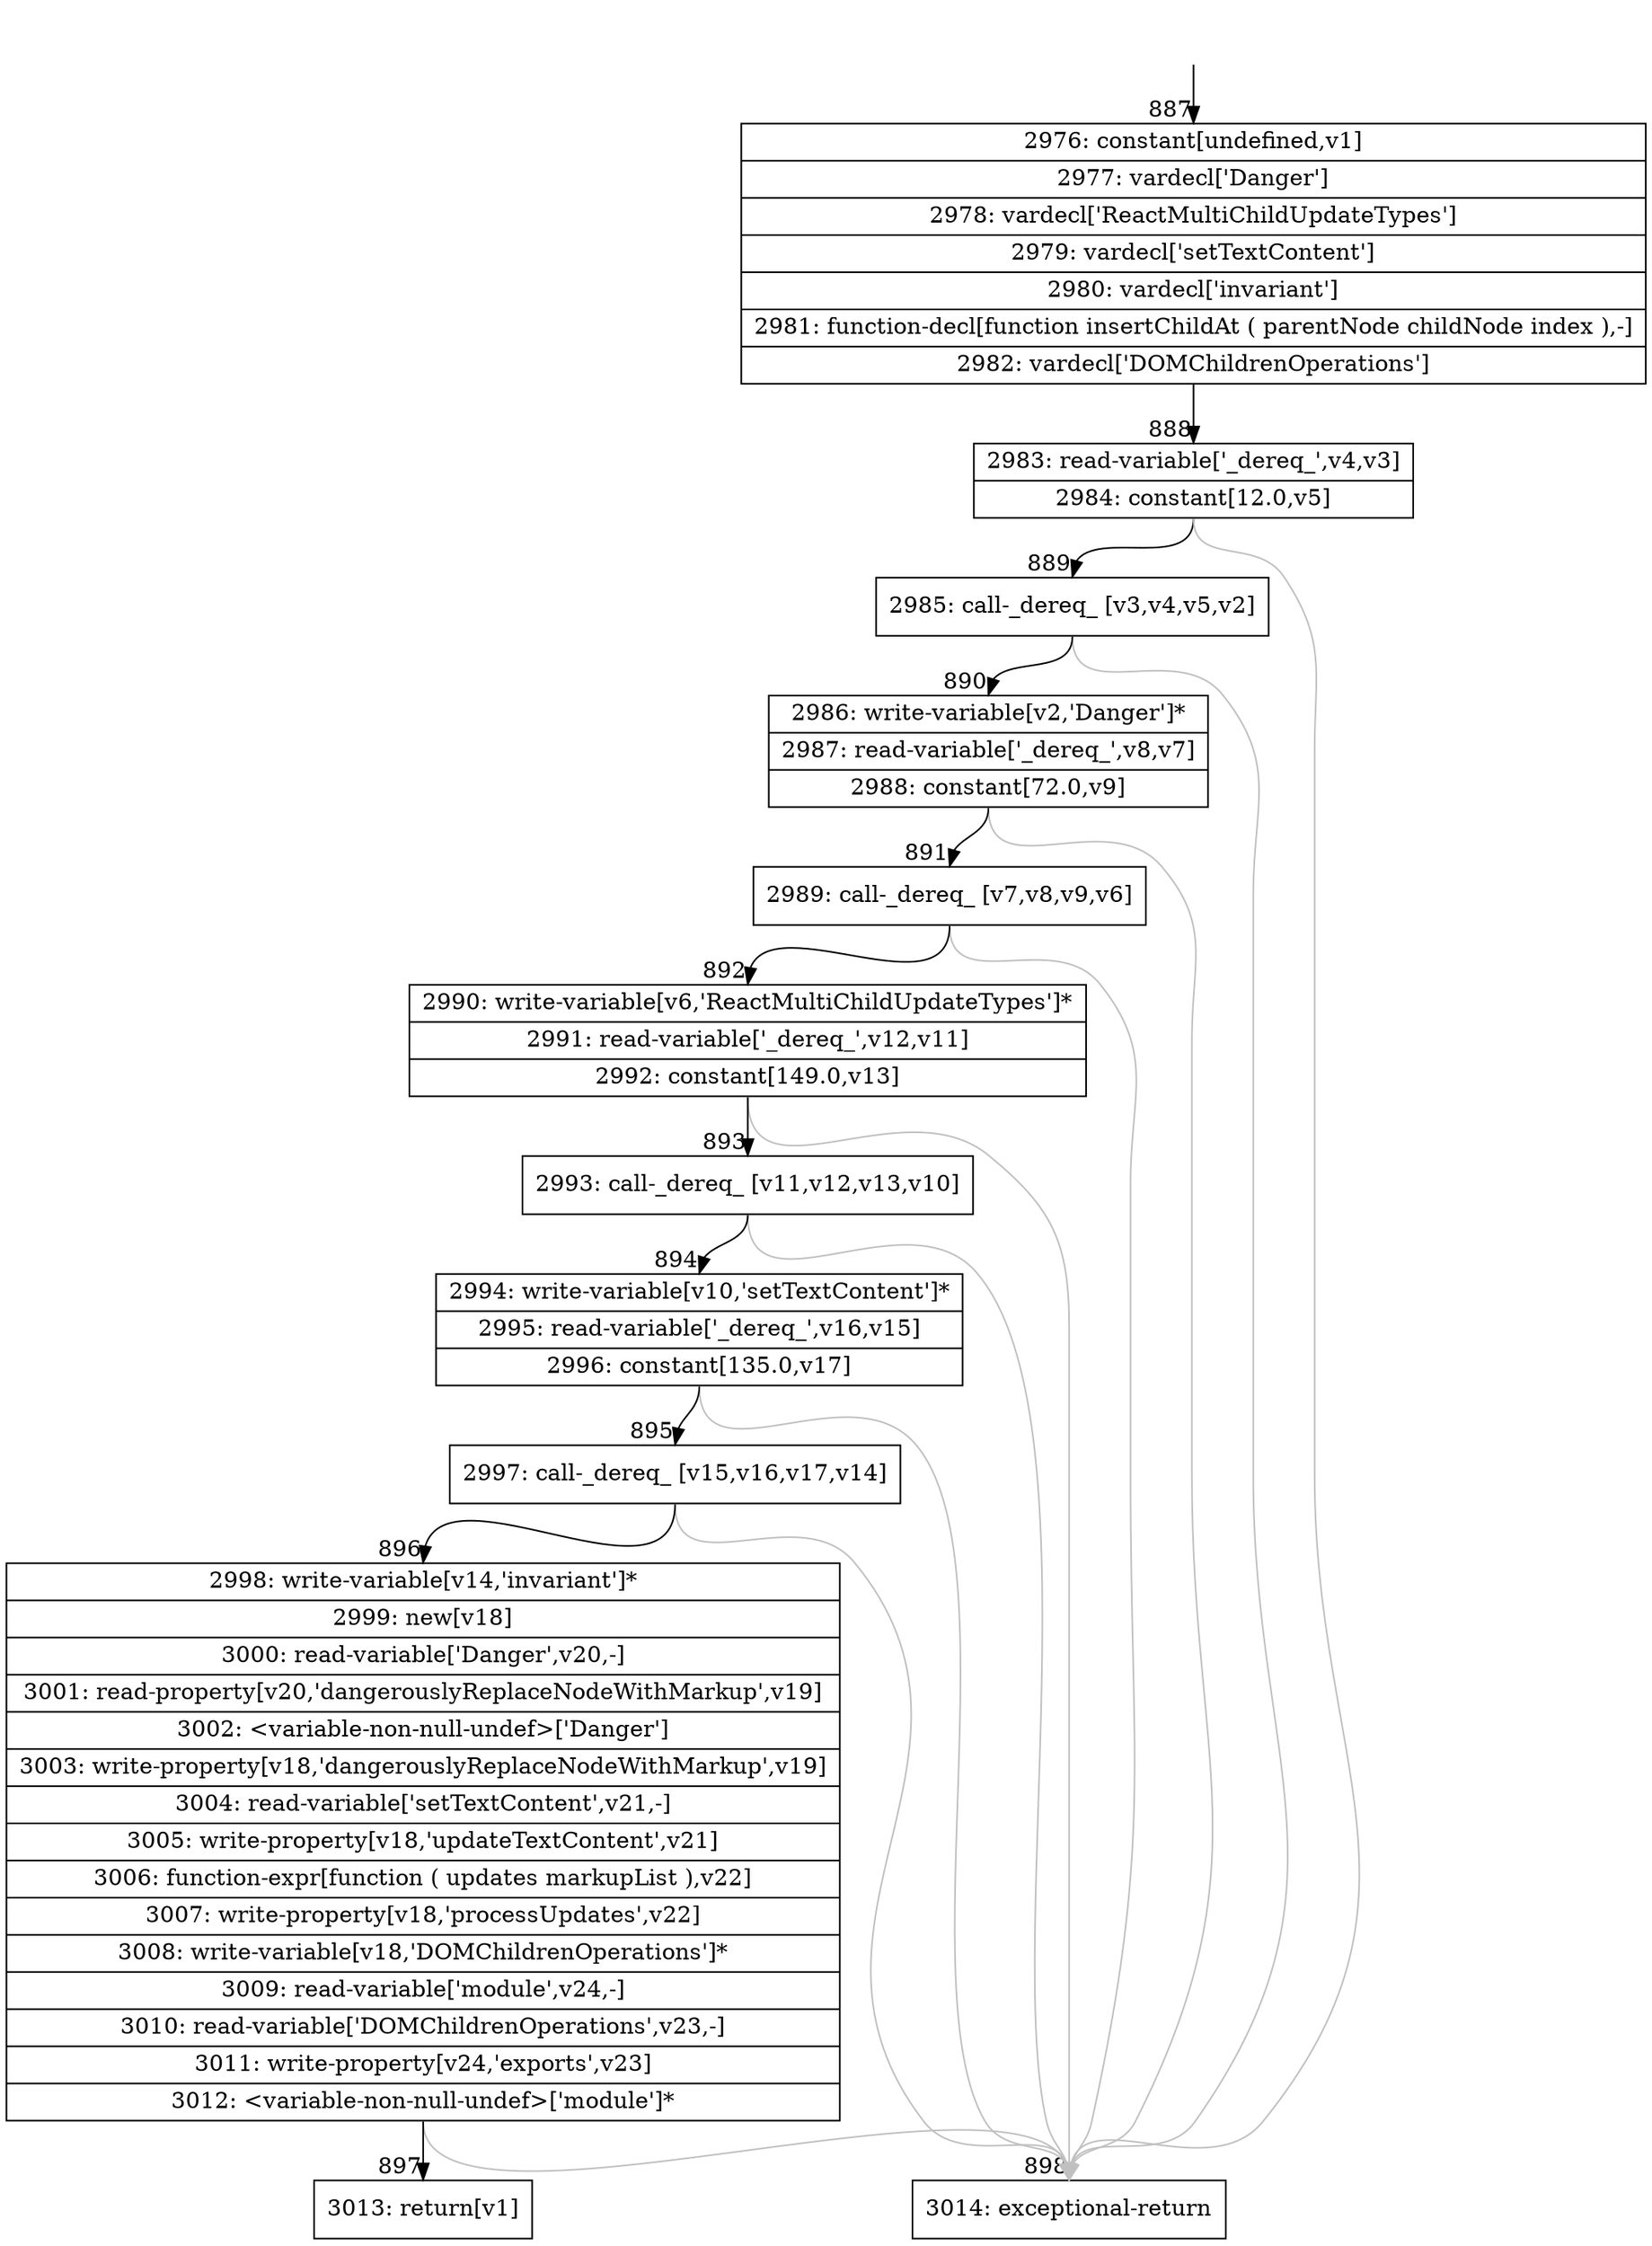 digraph {
rankdir="TD"
BB_entry62[shape=none,label=""];
BB_entry62 -> BB887 [tailport=s, headport=n, headlabel="    887"]
BB887 [shape=record label="{2976: constant[undefined,v1]|2977: vardecl['Danger']|2978: vardecl['ReactMultiChildUpdateTypes']|2979: vardecl['setTextContent']|2980: vardecl['invariant']|2981: function-decl[function insertChildAt ( parentNode childNode index ),-]|2982: vardecl['DOMChildrenOperations']}" ] 
BB887 -> BB888 [tailport=s, headport=n, headlabel="      888"]
BB888 [shape=record label="{2983: read-variable['_dereq_',v4,v3]|2984: constant[12.0,v5]}" ] 
BB888 -> BB889 [tailport=s, headport=n, headlabel="      889"]
BB888 -> BB898 [tailport=s, headport=n, color=gray, headlabel="      898"]
BB889 [shape=record label="{2985: call-_dereq_ [v3,v4,v5,v2]}" ] 
BB889 -> BB890 [tailport=s, headport=n, headlabel="      890"]
BB889 -> BB898 [tailport=s, headport=n, color=gray]
BB890 [shape=record label="{2986: write-variable[v2,'Danger']*|2987: read-variable['_dereq_',v8,v7]|2988: constant[72.0,v9]}" ] 
BB890 -> BB891 [tailport=s, headport=n, headlabel="      891"]
BB890 -> BB898 [tailport=s, headport=n, color=gray]
BB891 [shape=record label="{2989: call-_dereq_ [v7,v8,v9,v6]}" ] 
BB891 -> BB892 [tailport=s, headport=n, headlabel="      892"]
BB891 -> BB898 [tailport=s, headport=n, color=gray]
BB892 [shape=record label="{2990: write-variable[v6,'ReactMultiChildUpdateTypes']*|2991: read-variable['_dereq_',v12,v11]|2992: constant[149.0,v13]}" ] 
BB892 -> BB893 [tailport=s, headport=n, headlabel="      893"]
BB892 -> BB898 [tailport=s, headport=n, color=gray]
BB893 [shape=record label="{2993: call-_dereq_ [v11,v12,v13,v10]}" ] 
BB893 -> BB894 [tailport=s, headport=n, headlabel="      894"]
BB893 -> BB898 [tailport=s, headport=n, color=gray]
BB894 [shape=record label="{2994: write-variable[v10,'setTextContent']*|2995: read-variable['_dereq_',v16,v15]|2996: constant[135.0,v17]}" ] 
BB894 -> BB895 [tailport=s, headport=n, headlabel="      895"]
BB894 -> BB898 [tailport=s, headport=n, color=gray]
BB895 [shape=record label="{2997: call-_dereq_ [v15,v16,v17,v14]}" ] 
BB895 -> BB896 [tailport=s, headport=n, headlabel="      896"]
BB895 -> BB898 [tailport=s, headport=n, color=gray]
BB896 [shape=record label="{2998: write-variable[v14,'invariant']*|2999: new[v18]|3000: read-variable['Danger',v20,-]|3001: read-property[v20,'dangerouslyReplaceNodeWithMarkup',v19]|3002: \<variable-non-null-undef\>['Danger']|3003: write-property[v18,'dangerouslyReplaceNodeWithMarkup',v19]|3004: read-variable['setTextContent',v21,-]|3005: write-property[v18,'updateTextContent',v21]|3006: function-expr[function ( updates markupList ),v22]|3007: write-property[v18,'processUpdates',v22]|3008: write-variable[v18,'DOMChildrenOperations']*|3009: read-variable['module',v24,-]|3010: read-variable['DOMChildrenOperations',v23,-]|3011: write-property[v24,'exports',v23]|3012: \<variable-non-null-undef\>['module']*}" ] 
BB896 -> BB897 [tailport=s, headport=n, headlabel="      897"]
BB896 -> BB898 [tailport=s, headport=n, color=gray]
BB897 [shape=record label="{3013: return[v1]}" ] 
BB898 [shape=record label="{3014: exceptional-return}" ] 
//#$~ 1620
}
